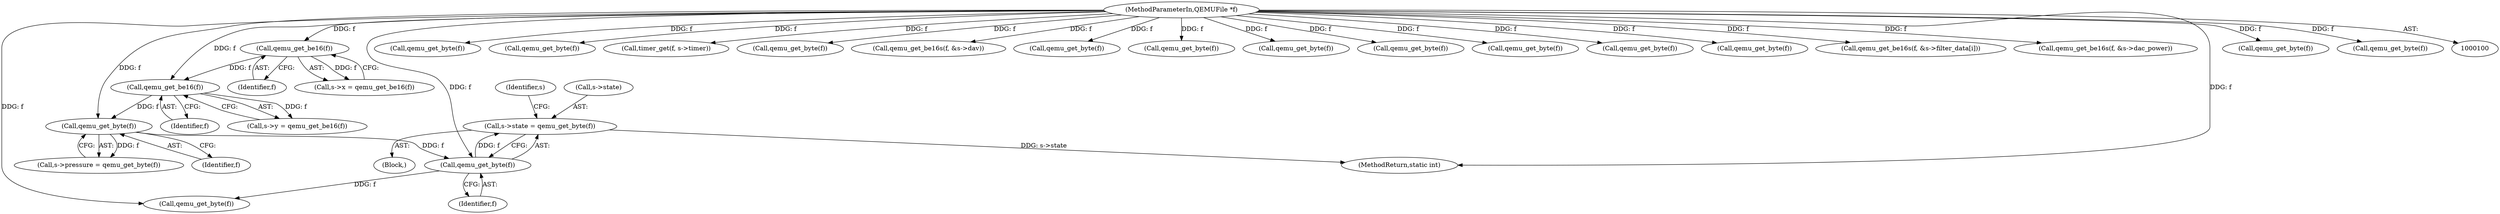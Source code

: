 digraph "0_qemu_5193be3be35f29a35bc465036cd64ad60d43385f@pointer" {
"1000135" [label="(Call,s->state = qemu_get_byte(f))"];
"1000139" [label="(Call,qemu_get_byte(f))"];
"1000133" [label="(Call,qemu_get_byte(f))"];
"1000127" [label="(Call,qemu_get_be16(f))"];
"1000121" [label="(Call,qemu_get_be16(f))"];
"1000101" [label="(MethodParameterIn,QEMUFile *f)"];
"1000347" [label="(MethodReturn,static int)"];
"1000238" [label="(Call,qemu_get_byte(f))"];
"1000261" [label="(Call,qemu_get_byte(f))"];
"1000171" [label="(Call,timer_get(f, s->timer))"];
"1000121" [label="(Call,qemu_get_be16(f))"];
"1000151" [label="(Call,qemu_get_byte(f))"];
"1000129" [label="(Call,s->pressure = qemu_get_byte(f))"];
"1000165" [label="(Call,qemu_get_be16s(f, &s->dav))"];
"1000122" [label="(Identifier,f)"];
"1000101" [label="(MethodParameterIn,QEMUFile *f)"];
"1000127" [label="(Call,qemu_get_be16(f))"];
"1000180" [label="(Call,qemu_get_byte(f))"];
"1000192" [label="(Call,qemu_get_byte(f))"];
"1000157" [label="(Call,qemu_get_byte(f))"];
"1000296" [label="(Call,qemu_get_byte(f))"];
"1000139" [label="(Call,qemu_get_byte(f))"];
"1000163" [label="(Call,qemu_get_byte(f))"];
"1000284" [label="(Call,qemu_get_byte(f))"];
"1000186" [label="(Call,qemu_get_byte(f))"];
"1000313" [label="(Call,qemu_get_be16s(f, &s->filter_data[i]))"];
"1000143" [label="(Identifier,s)"];
"1000136" [label="(Call,s->state)"];
"1000104" [label="(Block,)"];
"1000128" [label="(Identifier,f)"];
"1000123" [label="(Call,s->y = qemu_get_be16(f))"];
"1000133" [label="(Call,qemu_get_byte(f))"];
"1000298" [label="(Call,qemu_get_be16s(f, &s->dac_power))"];
"1000134" [label="(Identifier,f)"];
"1000145" [label="(Call,qemu_get_byte(f))"];
"1000140" [label="(Identifier,f)"];
"1000215" [label="(Call,qemu_get_byte(f))"];
"1000135" [label="(Call,s->state = qemu_get_byte(f))"];
"1000117" [label="(Call,s->x = qemu_get_be16(f))"];
"1000290" [label="(Call,qemu_get_byte(f))"];
"1000135" -> "1000104"  [label="AST: "];
"1000135" -> "1000139"  [label="CFG: "];
"1000136" -> "1000135"  [label="AST: "];
"1000139" -> "1000135"  [label="AST: "];
"1000143" -> "1000135"  [label="CFG: "];
"1000135" -> "1000347"  [label="DDG: s->state"];
"1000139" -> "1000135"  [label="DDG: f"];
"1000139" -> "1000140"  [label="CFG: "];
"1000140" -> "1000139"  [label="AST: "];
"1000133" -> "1000139"  [label="DDG: f"];
"1000101" -> "1000139"  [label="DDG: f"];
"1000139" -> "1000145"  [label="DDG: f"];
"1000133" -> "1000129"  [label="AST: "];
"1000133" -> "1000134"  [label="CFG: "];
"1000134" -> "1000133"  [label="AST: "];
"1000129" -> "1000133"  [label="CFG: "];
"1000133" -> "1000129"  [label="DDG: f"];
"1000127" -> "1000133"  [label="DDG: f"];
"1000101" -> "1000133"  [label="DDG: f"];
"1000127" -> "1000123"  [label="AST: "];
"1000127" -> "1000128"  [label="CFG: "];
"1000128" -> "1000127"  [label="AST: "];
"1000123" -> "1000127"  [label="CFG: "];
"1000127" -> "1000123"  [label="DDG: f"];
"1000121" -> "1000127"  [label="DDG: f"];
"1000101" -> "1000127"  [label="DDG: f"];
"1000121" -> "1000117"  [label="AST: "];
"1000121" -> "1000122"  [label="CFG: "];
"1000122" -> "1000121"  [label="AST: "];
"1000117" -> "1000121"  [label="CFG: "];
"1000121" -> "1000117"  [label="DDG: f"];
"1000101" -> "1000121"  [label="DDG: f"];
"1000101" -> "1000100"  [label="AST: "];
"1000101" -> "1000347"  [label="DDG: f"];
"1000101" -> "1000145"  [label="DDG: f"];
"1000101" -> "1000151"  [label="DDG: f"];
"1000101" -> "1000157"  [label="DDG: f"];
"1000101" -> "1000163"  [label="DDG: f"];
"1000101" -> "1000165"  [label="DDG: f"];
"1000101" -> "1000171"  [label="DDG: f"];
"1000101" -> "1000180"  [label="DDG: f"];
"1000101" -> "1000186"  [label="DDG: f"];
"1000101" -> "1000192"  [label="DDG: f"];
"1000101" -> "1000215"  [label="DDG: f"];
"1000101" -> "1000238"  [label="DDG: f"];
"1000101" -> "1000261"  [label="DDG: f"];
"1000101" -> "1000284"  [label="DDG: f"];
"1000101" -> "1000290"  [label="DDG: f"];
"1000101" -> "1000296"  [label="DDG: f"];
"1000101" -> "1000298"  [label="DDG: f"];
"1000101" -> "1000313"  [label="DDG: f"];
}
